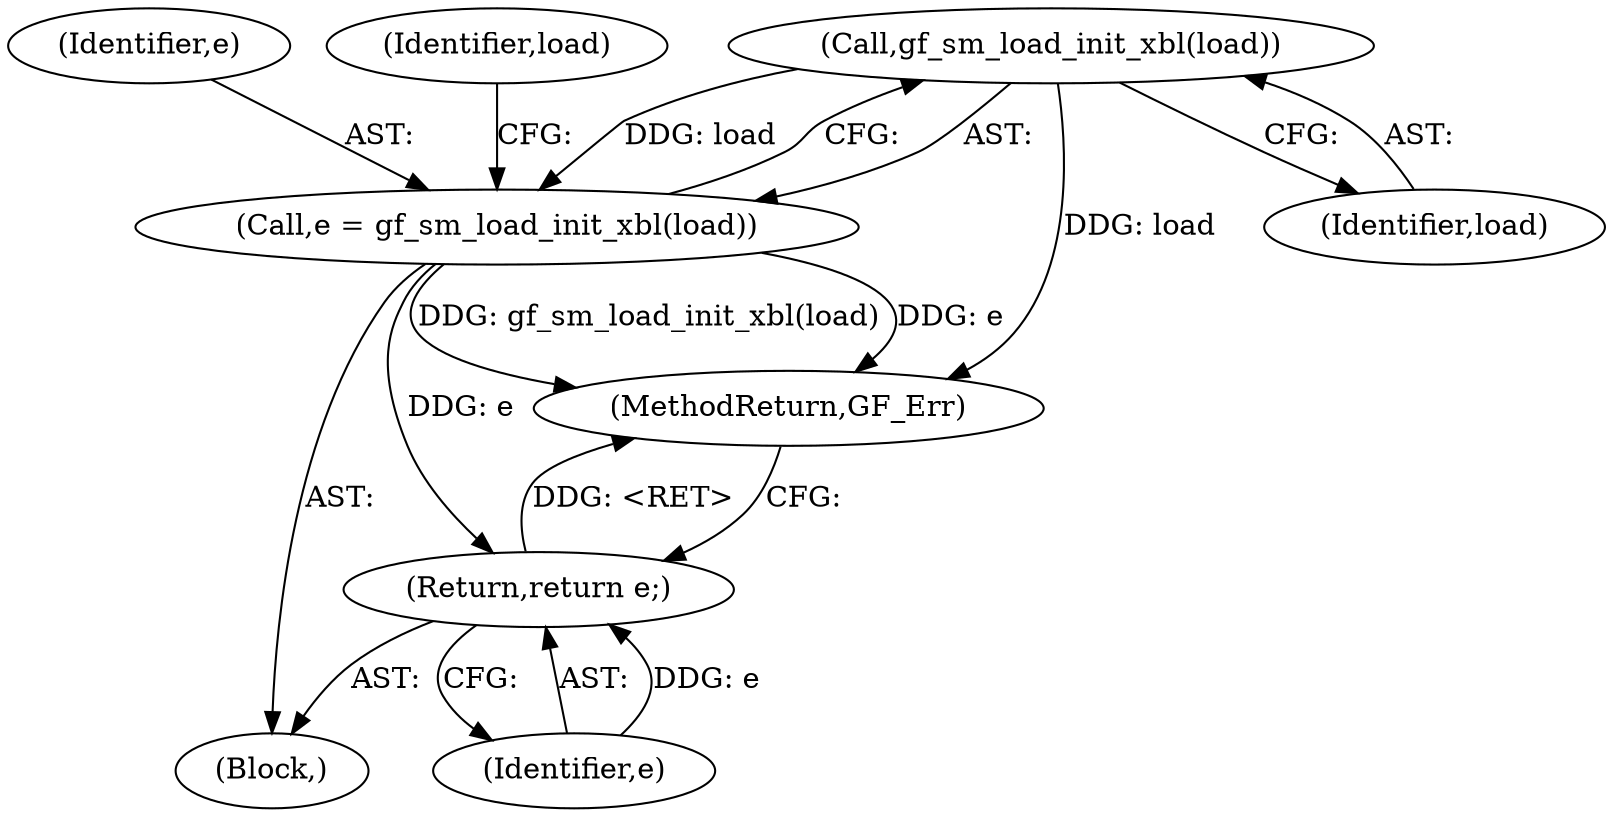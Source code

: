 digraph "0_gpac_35ab4475a7df9b2a4bcab235e379c0c3ec543658_4@pointer" {
"1000415" [label="(Call,gf_sm_load_init_xbl(load))"];
"1000413" [label="(Call,e = gf_sm_load_init_xbl(load))"];
"1000427" [label="(Return,return e;)"];
"1000413" [label="(Call,e = gf_sm_load_init_xbl(load))"];
"1000428" [label="(Identifier,e)"];
"1000416" [label="(Identifier,load)"];
"1000394" [label="(Block,)"];
"1000414" [label="(Identifier,e)"];
"1000419" [label="(Identifier,load)"];
"1000427" [label="(Return,return e;)"];
"1000415" [label="(Call,gf_sm_load_init_xbl(load))"];
"1000446" [label="(MethodReturn,GF_Err)"];
"1000415" -> "1000413"  [label="AST: "];
"1000415" -> "1000416"  [label="CFG: "];
"1000416" -> "1000415"  [label="AST: "];
"1000413" -> "1000415"  [label="CFG: "];
"1000415" -> "1000446"  [label="DDG: load"];
"1000415" -> "1000413"  [label="DDG: load"];
"1000413" -> "1000394"  [label="AST: "];
"1000414" -> "1000413"  [label="AST: "];
"1000419" -> "1000413"  [label="CFG: "];
"1000413" -> "1000446"  [label="DDG: e"];
"1000413" -> "1000446"  [label="DDG: gf_sm_load_init_xbl(load)"];
"1000413" -> "1000427"  [label="DDG: e"];
"1000427" -> "1000394"  [label="AST: "];
"1000427" -> "1000428"  [label="CFG: "];
"1000428" -> "1000427"  [label="AST: "];
"1000446" -> "1000427"  [label="CFG: "];
"1000427" -> "1000446"  [label="DDG: <RET>"];
"1000428" -> "1000427"  [label="DDG: e"];
}
